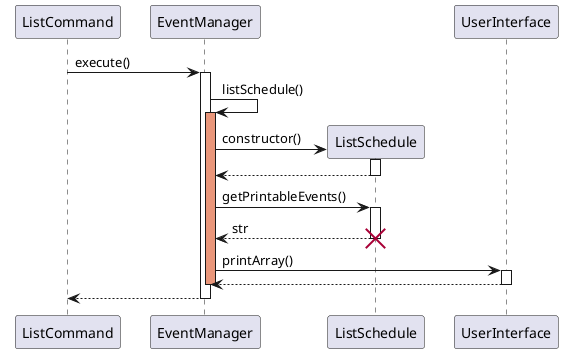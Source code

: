 @startuml

skinparam ParticipantPadding 10
skinparam BoxPadding 5

'box "Controller" #LightSalmon
participant ListCommand
'end box

'box "Model" #YellowGreen
participant EventManager
participant ListSchedule
'end box

'box "UserInterface" #skyblue
participant UserInterface
'end box

ListCommand -> EventManager : execute()
activate EventManager
EventManager -> EventManager : listSchedule()
activate EventManager #DarkSalmon
EventManager -> ListSchedule ** : constructor()
activate ListSchedule
ListSchedule --> EventManager
deactivate ListSchedule
EventManager -> ListSchedule : getPrintableEvents()
activate ListSchedule
ListSchedule --> EventManager : str
deactivate ListSchedule
destroy ListSchedule
EventManager -> UserInterface : printArray()
activate UserInterface
UserInterface --> EventManager
deactivate UserInterface
deactivate EventManager
EventManager --> ListCommand
deactivate EventManager

@enduml